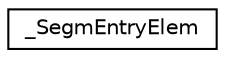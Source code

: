 digraph "Graphical Class Hierarchy"
{
  edge [fontname="Helvetica",fontsize="10",labelfontname="Helvetica",labelfontsize="10"];
  node [fontname="Helvetica",fontsize="10",shape=record];
  rankdir="LR";
  Node1 [label="_SegmEntryElem",height=0.2,width=0.4,color="black", fillcolor="white", style="filled",URL="$struct___segm_entry_elem.html"];
}
